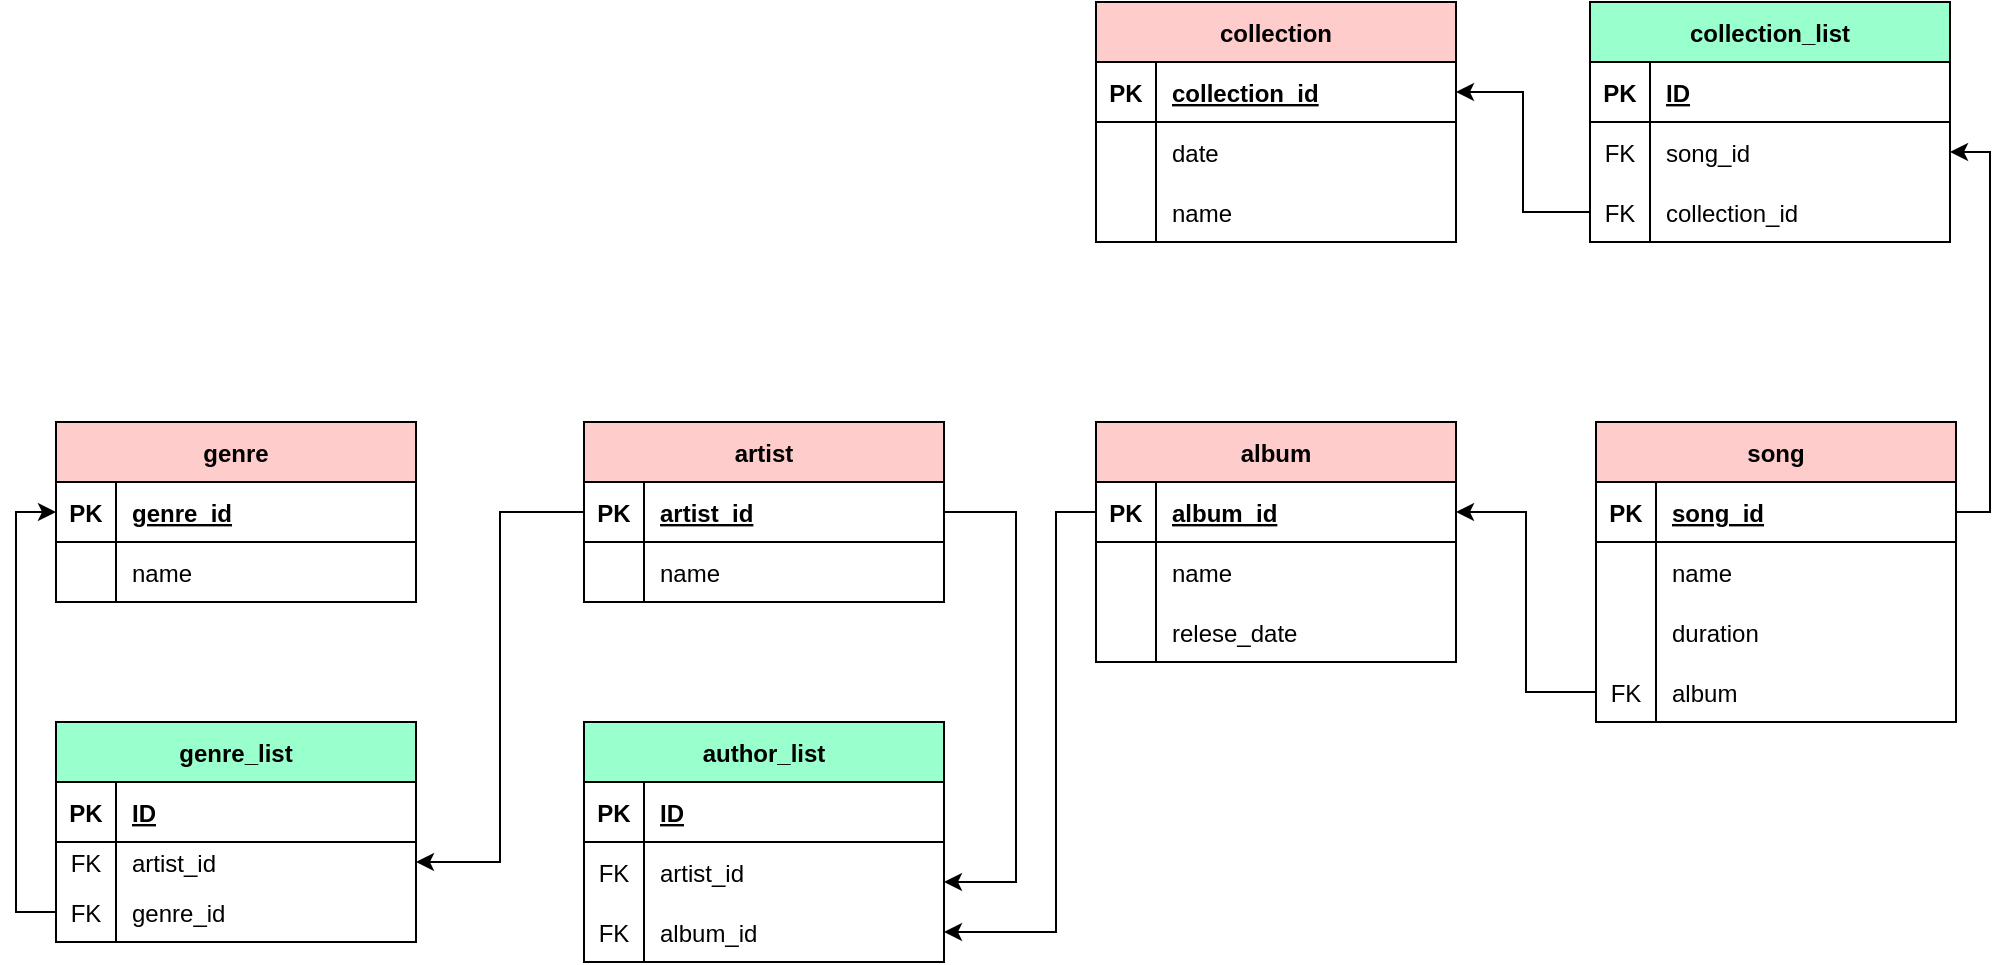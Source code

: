 <mxfile version="20.7.4" type="device"><diagram id="XSyGo_YGCCGRjNTPR-CR" name="Страница 1"><mxGraphModel dx="612" dy="834" grid="1" gridSize="10" guides="1" tooltips="1" connect="1" arrows="1" fold="1" page="1" pageScale="1" pageWidth="1654" pageHeight="1169" math="0" shadow="0"><root><mxCell id="0"/><mxCell id="1" parent="0"/><mxCell id="NCItcQ-mjdcvx6ryMg1X-1" value="genre" style="shape=table;startSize=30;container=1;collapsible=1;childLayout=tableLayout;fixedRows=1;rowLines=0;fontStyle=1;align=center;resizeLast=1;fillColor=#FFCCCC;" parent="1" vertex="1"><mxGeometry x="60" y="280" width="180" height="90" as="geometry"/></mxCell><mxCell id="NCItcQ-mjdcvx6ryMg1X-2" value="" style="shape=tableRow;horizontal=0;startSize=0;swimlaneHead=0;swimlaneBody=0;fillColor=none;collapsible=0;dropTarget=0;points=[[0,0.5],[1,0.5]];portConstraint=eastwest;top=0;left=0;right=0;bottom=1;" parent="NCItcQ-mjdcvx6ryMg1X-1" vertex="1"><mxGeometry y="30" width="180" height="30" as="geometry"/></mxCell><mxCell id="NCItcQ-mjdcvx6ryMg1X-3" value="PK" style="shape=partialRectangle;connectable=0;fillColor=none;top=0;left=0;bottom=0;right=0;fontStyle=1;overflow=hidden;" parent="NCItcQ-mjdcvx6ryMg1X-2" vertex="1"><mxGeometry width="30" height="30" as="geometry"><mxRectangle width="30" height="30" as="alternateBounds"/></mxGeometry></mxCell><mxCell id="NCItcQ-mjdcvx6ryMg1X-4" value="genre_id" style="shape=partialRectangle;connectable=0;fillColor=none;top=0;left=0;bottom=0;right=0;align=left;spacingLeft=6;fontStyle=5;overflow=hidden;" parent="NCItcQ-mjdcvx6ryMg1X-2" vertex="1"><mxGeometry x="30" width="150" height="30" as="geometry"><mxRectangle width="150" height="30" as="alternateBounds"/></mxGeometry></mxCell><mxCell id="NCItcQ-mjdcvx6ryMg1X-5" value="" style="shape=tableRow;horizontal=0;startSize=0;swimlaneHead=0;swimlaneBody=0;fillColor=none;collapsible=0;dropTarget=0;points=[[0,0.5],[1,0.5]];portConstraint=eastwest;top=0;left=0;right=0;bottom=0;" parent="NCItcQ-mjdcvx6ryMg1X-1" vertex="1"><mxGeometry y="60" width="180" height="30" as="geometry"/></mxCell><mxCell id="NCItcQ-mjdcvx6ryMg1X-6" value="" style="shape=partialRectangle;connectable=0;fillColor=none;top=0;left=0;bottom=0;right=0;editable=1;overflow=hidden;" parent="NCItcQ-mjdcvx6ryMg1X-5" vertex="1"><mxGeometry width="30" height="30" as="geometry"><mxRectangle width="30" height="30" as="alternateBounds"/></mxGeometry></mxCell><mxCell id="NCItcQ-mjdcvx6ryMg1X-7" value="name" style="shape=partialRectangle;connectable=0;fillColor=none;top=0;left=0;bottom=0;right=0;align=left;spacingLeft=6;overflow=hidden;" parent="NCItcQ-mjdcvx6ryMg1X-5" vertex="1"><mxGeometry x="30" width="150" height="30" as="geometry"><mxRectangle width="150" height="30" as="alternateBounds"/></mxGeometry></mxCell><mxCell id="NCItcQ-mjdcvx6ryMg1X-55" value="artist" style="shape=table;startSize=30;container=1;collapsible=1;childLayout=tableLayout;fixedRows=1;rowLines=0;fontStyle=1;align=center;resizeLast=1;fillColor=#FFCCCC;" parent="1" vertex="1"><mxGeometry x="324" y="280" width="180" height="90" as="geometry"/></mxCell><mxCell id="NCItcQ-mjdcvx6ryMg1X-56" value="" style="shape=tableRow;horizontal=0;startSize=0;swimlaneHead=0;swimlaneBody=0;fillColor=none;collapsible=0;dropTarget=0;points=[[0,0.5],[1,0.5]];portConstraint=eastwest;top=0;left=0;right=0;bottom=1;" parent="NCItcQ-mjdcvx6ryMg1X-55" vertex="1"><mxGeometry y="30" width="180" height="30" as="geometry"/></mxCell><mxCell id="NCItcQ-mjdcvx6ryMg1X-57" value="PK" style="shape=partialRectangle;connectable=0;fillColor=none;top=0;left=0;bottom=0;right=0;fontStyle=1;overflow=hidden;" parent="NCItcQ-mjdcvx6ryMg1X-56" vertex="1"><mxGeometry width="30" height="30" as="geometry"><mxRectangle width="30" height="30" as="alternateBounds"/></mxGeometry></mxCell><mxCell id="NCItcQ-mjdcvx6ryMg1X-58" value="artist_id" style="shape=partialRectangle;connectable=0;fillColor=none;top=0;left=0;bottom=0;right=0;align=left;spacingLeft=6;fontStyle=5;overflow=hidden;" parent="NCItcQ-mjdcvx6ryMg1X-56" vertex="1"><mxGeometry x="30" width="150" height="30" as="geometry"><mxRectangle width="150" height="30" as="alternateBounds"/></mxGeometry></mxCell><mxCell id="NCItcQ-mjdcvx6ryMg1X-59" value="" style="shape=tableRow;horizontal=0;startSize=0;swimlaneHead=0;swimlaneBody=0;fillColor=none;collapsible=0;dropTarget=0;points=[[0,0.5],[1,0.5]];portConstraint=eastwest;top=0;left=0;right=0;bottom=0;" parent="NCItcQ-mjdcvx6ryMg1X-55" vertex="1"><mxGeometry y="60" width="180" height="30" as="geometry"/></mxCell><mxCell id="NCItcQ-mjdcvx6ryMg1X-60" value="" style="shape=partialRectangle;connectable=0;fillColor=none;top=0;left=0;bottom=0;right=0;editable=1;overflow=hidden;" parent="NCItcQ-mjdcvx6ryMg1X-59" vertex="1"><mxGeometry width="30" height="30" as="geometry"><mxRectangle width="30" height="30" as="alternateBounds"/></mxGeometry></mxCell><mxCell id="NCItcQ-mjdcvx6ryMg1X-61" value="name" style="shape=partialRectangle;connectable=0;fillColor=none;top=0;left=0;bottom=0;right=0;align=left;spacingLeft=6;overflow=hidden;" parent="NCItcQ-mjdcvx6ryMg1X-59" vertex="1"><mxGeometry x="30" width="150" height="30" as="geometry"><mxRectangle width="150" height="30" as="alternateBounds"/></mxGeometry></mxCell><mxCell id="NCItcQ-mjdcvx6ryMg1X-68" value="album" style="shape=table;startSize=30;container=1;collapsible=1;childLayout=tableLayout;fixedRows=1;rowLines=0;fontStyle=1;align=center;resizeLast=1;fillColor=#FFCCCC;" parent="1" vertex="1"><mxGeometry x="580" y="280" width="180" height="120" as="geometry"/></mxCell><mxCell id="NCItcQ-mjdcvx6ryMg1X-69" value="" style="shape=tableRow;horizontal=0;startSize=0;swimlaneHead=0;swimlaneBody=0;fillColor=none;collapsible=0;dropTarget=0;points=[[0,0.5],[1,0.5]];portConstraint=eastwest;top=0;left=0;right=0;bottom=1;" parent="NCItcQ-mjdcvx6ryMg1X-68" vertex="1"><mxGeometry y="30" width="180" height="30" as="geometry"/></mxCell><mxCell id="NCItcQ-mjdcvx6ryMg1X-70" value="PK" style="shape=partialRectangle;connectable=0;fillColor=none;top=0;left=0;bottom=0;right=0;fontStyle=1;overflow=hidden;" parent="NCItcQ-mjdcvx6ryMg1X-69" vertex="1"><mxGeometry width="30" height="30" as="geometry"><mxRectangle width="30" height="30" as="alternateBounds"/></mxGeometry></mxCell><mxCell id="NCItcQ-mjdcvx6ryMg1X-71" value="album_id" style="shape=partialRectangle;connectable=0;fillColor=none;top=0;left=0;bottom=0;right=0;align=left;spacingLeft=6;fontStyle=5;overflow=hidden;" parent="NCItcQ-mjdcvx6ryMg1X-69" vertex="1"><mxGeometry x="30" width="150" height="30" as="geometry"><mxRectangle width="150" height="30" as="alternateBounds"/></mxGeometry></mxCell><mxCell id="NCItcQ-mjdcvx6ryMg1X-72" value="" style="shape=tableRow;horizontal=0;startSize=0;swimlaneHead=0;swimlaneBody=0;fillColor=none;collapsible=0;dropTarget=0;points=[[0,0.5],[1,0.5]];portConstraint=eastwest;top=0;left=0;right=0;bottom=0;" parent="NCItcQ-mjdcvx6ryMg1X-68" vertex="1"><mxGeometry y="60" width="180" height="30" as="geometry"/></mxCell><mxCell id="NCItcQ-mjdcvx6ryMg1X-73" value="" style="shape=partialRectangle;connectable=0;fillColor=none;top=0;left=0;bottom=0;right=0;editable=1;overflow=hidden;" parent="NCItcQ-mjdcvx6ryMg1X-72" vertex="1"><mxGeometry width="30" height="30" as="geometry"><mxRectangle width="30" height="30" as="alternateBounds"/></mxGeometry></mxCell><mxCell id="NCItcQ-mjdcvx6ryMg1X-74" value="name" style="shape=partialRectangle;connectable=0;fillColor=none;top=0;left=0;bottom=0;right=0;align=left;spacingLeft=6;overflow=hidden;" parent="NCItcQ-mjdcvx6ryMg1X-72" vertex="1"><mxGeometry x="30" width="150" height="30" as="geometry"><mxRectangle width="150" height="30" as="alternateBounds"/></mxGeometry></mxCell><mxCell id="NCItcQ-mjdcvx6ryMg1X-75" value="" style="shape=tableRow;horizontal=0;startSize=0;swimlaneHead=0;swimlaneBody=0;fillColor=none;collapsible=0;dropTarget=0;points=[[0,0.5],[1,0.5]];portConstraint=eastwest;top=0;left=0;right=0;bottom=0;" parent="NCItcQ-mjdcvx6ryMg1X-68" vertex="1"><mxGeometry y="90" width="180" height="30" as="geometry"/></mxCell><mxCell id="NCItcQ-mjdcvx6ryMg1X-76" value="" style="shape=partialRectangle;connectable=0;fillColor=none;top=0;left=0;bottom=0;right=0;editable=1;overflow=hidden;" parent="NCItcQ-mjdcvx6ryMg1X-75" vertex="1"><mxGeometry width="30" height="30" as="geometry"><mxRectangle width="30" height="30" as="alternateBounds"/></mxGeometry></mxCell><mxCell id="NCItcQ-mjdcvx6ryMg1X-77" value="relese_date" style="shape=partialRectangle;connectable=0;fillColor=none;top=0;left=0;bottom=0;right=0;align=left;spacingLeft=6;overflow=hidden;" parent="NCItcQ-mjdcvx6ryMg1X-75" vertex="1"><mxGeometry x="30" width="150" height="30" as="geometry"><mxRectangle width="150" height="30" as="alternateBounds"/></mxGeometry></mxCell><mxCell id="NCItcQ-mjdcvx6ryMg1X-81" value="song" style="shape=table;startSize=30;container=1;collapsible=1;childLayout=tableLayout;fixedRows=1;rowLines=0;fontStyle=1;align=center;resizeLast=1;fillColor=#FFCCCC;" parent="1" vertex="1"><mxGeometry x="830" y="280" width="180" height="150" as="geometry"/></mxCell><mxCell id="NCItcQ-mjdcvx6ryMg1X-82" value="" style="shape=tableRow;horizontal=0;startSize=0;swimlaneHead=0;swimlaneBody=0;fillColor=none;collapsible=0;dropTarget=0;points=[[0,0.5],[1,0.5]];portConstraint=eastwest;top=0;left=0;right=0;bottom=1;" parent="NCItcQ-mjdcvx6ryMg1X-81" vertex="1"><mxGeometry y="30" width="180" height="30" as="geometry"/></mxCell><mxCell id="NCItcQ-mjdcvx6ryMg1X-83" value="PK" style="shape=partialRectangle;connectable=0;fillColor=none;top=0;left=0;bottom=0;right=0;fontStyle=1;overflow=hidden;" parent="NCItcQ-mjdcvx6ryMg1X-82" vertex="1"><mxGeometry width="30" height="30" as="geometry"><mxRectangle width="30" height="30" as="alternateBounds"/></mxGeometry></mxCell><mxCell id="NCItcQ-mjdcvx6ryMg1X-84" value="song_id" style="shape=partialRectangle;connectable=0;fillColor=none;top=0;left=0;bottom=0;right=0;align=left;spacingLeft=6;fontStyle=5;overflow=hidden;" parent="NCItcQ-mjdcvx6ryMg1X-82" vertex="1"><mxGeometry x="30" width="150" height="30" as="geometry"><mxRectangle width="150" height="30" as="alternateBounds"/></mxGeometry></mxCell><mxCell id="NCItcQ-mjdcvx6ryMg1X-85" value="" style="shape=tableRow;horizontal=0;startSize=0;swimlaneHead=0;swimlaneBody=0;fillColor=none;collapsible=0;dropTarget=0;points=[[0,0.5],[1,0.5]];portConstraint=eastwest;top=0;left=0;right=0;bottom=0;" parent="NCItcQ-mjdcvx6ryMg1X-81" vertex="1"><mxGeometry y="60" width="180" height="30" as="geometry"/></mxCell><mxCell id="NCItcQ-mjdcvx6ryMg1X-86" value="" style="shape=partialRectangle;connectable=0;fillColor=none;top=0;left=0;bottom=0;right=0;editable=1;overflow=hidden;" parent="NCItcQ-mjdcvx6ryMg1X-85" vertex="1"><mxGeometry width="30" height="30" as="geometry"><mxRectangle width="30" height="30" as="alternateBounds"/></mxGeometry></mxCell><mxCell id="NCItcQ-mjdcvx6ryMg1X-87" value="name" style="shape=partialRectangle;connectable=0;fillColor=none;top=0;left=0;bottom=0;right=0;align=left;spacingLeft=6;overflow=hidden;" parent="NCItcQ-mjdcvx6ryMg1X-85" vertex="1"><mxGeometry x="30" width="150" height="30" as="geometry"><mxRectangle width="150" height="30" as="alternateBounds"/></mxGeometry></mxCell><mxCell id="NCItcQ-mjdcvx6ryMg1X-88" value="" style="shape=tableRow;horizontal=0;startSize=0;swimlaneHead=0;swimlaneBody=0;fillColor=none;collapsible=0;dropTarget=0;points=[[0,0.5],[1,0.5]];portConstraint=eastwest;top=0;left=0;right=0;bottom=0;" parent="NCItcQ-mjdcvx6ryMg1X-81" vertex="1"><mxGeometry y="90" width="180" height="30" as="geometry"/></mxCell><mxCell id="NCItcQ-mjdcvx6ryMg1X-89" value="" style="shape=partialRectangle;connectable=0;fillColor=none;top=0;left=0;bottom=0;right=0;editable=1;overflow=hidden;" parent="NCItcQ-mjdcvx6ryMg1X-88" vertex="1"><mxGeometry width="30" height="30" as="geometry"><mxRectangle width="30" height="30" as="alternateBounds"/></mxGeometry></mxCell><mxCell id="NCItcQ-mjdcvx6ryMg1X-90" value="duration" style="shape=partialRectangle;connectable=0;fillColor=none;top=0;left=0;bottom=0;right=0;align=left;spacingLeft=6;overflow=hidden;" parent="NCItcQ-mjdcvx6ryMg1X-88" vertex="1"><mxGeometry x="30" width="150" height="30" as="geometry"><mxRectangle width="150" height="30" as="alternateBounds"/></mxGeometry></mxCell><mxCell id="NCItcQ-mjdcvx6ryMg1X-91" value="" style="shape=tableRow;horizontal=0;startSize=0;swimlaneHead=0;swimlaneBody=0;fillColor=none;collapsible=0;dropTarget=0;points=[[0,0.5],[1,0.5]];portConstraint=eastwest;top=0;left=0;right=0;bottom=0;" parent="NCItcQ-mjdcvx6ryMg1X-81" vertex="1"><mxGeometry y="120" width="180" height="30" as="geometry"/></mxCell><mxCell id="NCItcQ-mjdcvx6ryMg1X-92" value="FK" style="shape=partialRectangle;connectable=0;fillColor=none;top=0;left=0;bottom=0;right=0;editable=1;overflow=hidden;" parent="NCItcQ-mjdcvx6ryMg1X-91" vertex="1"><mxGeometry width="30" height="30" as="geometry"><mxRectangle width="30" height="30" as="alternateBounds"/></mxGeometry></mxCell><mxCell id="NCItcQ-mjdcvx6ryMg1X-93" value="album" style="shape=partialRectangle;connectable=0;fillColor=none;top=0;left=0;bottom=0;right=0;align=left;spacingLeft=6;overflow=hidden;" parent="NCItcQ-mjdcvx6ryMg1X-91" vertex="1"><mxGeometry x="30" width="150" height="30" as="geometry"><mxRectangle width="150" height="30" as="alternateBounds"/></mxGeometry></mxCell><mxCell id="IyVjji2l2iUFui1XJ6LM-115" style="edgeStyle=orthogonalEdgeStyle;rounded=0;orthogonalLoop=1;jettySize=auto;html=1;entryX=0;entryY=0.5;entryDx=0;entryDy=0;" parent="1" source="NCItcQ-mjdcvx6ryMg1X-94" target="NCItcQ-mjdcvx6ryMg1X-56" edge="1"><mxGeometry relative="1" as="geometry"><mxPoint x="310" y="220" as="targetPoint"/><Array as="points"><mxPoint x="40" y="385"/><mxPoint x="40" y="240"/><mxPoint x="310" y="240"/><mxPoint x="310" y="325"/></Array></mxGeometry></mxCell><mxCell id="kIKxyVvxu6UEnYLO3M-x-33" value="collection" style="shape=table;startSize=30;container=1;collapsible=1;childLayout=tableLayout;fixedRows=1;rowLines=0;fontStyle=1;align=center;resizeLast=1;fillColor=#FFCCCC;" parent="1" vertex="1"><mxGeometry x="580" y="70" width="180" height="120" as="geometry"/></mxCell><mxCell id="kIKxyVvxu6UEnYLO3M-x-34" value="" style="shape=tableRow;horizontal=0;startSize=0;swimlaneHead=0;swimlaneBody=0;fillColor=none;collapsible=0;dropTarget=0;points=[[0,0.5],[1,0.5]];portConstraint=eastwest;top=0;left=0;right=0;bottom=1;" parent="kIKxyVvxu6UEnYLO3M-x-33" vertex="1"><mxGeometry y="30" width="180" height="30" as="geometry"/></mxCell><mxCell id="kIKxyVvxu6UEnYLO3M-x-35" value="PK" style="shape=partialRectangle;connectable=0;fillColor=none;top=0;left=0;bottom=0;right=0;fontStyle=1;overflow=hidden;" parent="kIKxyVvxu6UEnYLO3M-x-34" vertex="1"><mxGeometry width="30" height="30" as="geometry"><mxRectangle width="30" height="30" as="alternateBounds"/></mxGeometry></mxCell><mxCell id="kIKxyVvxu6UEnYLO3M-x-36" value="collection_id" style="shape=partialRectangle;connectable=0;fillColor=none;top=0;left=0;bottom=0;right=0;align=left;spacingLeft=6;fontStyle=5;overflow=hidden;" parent="kIKxyVvxu6UEnYLO3M-x-34" vertex="1"><mxGeometry x="30" width="150" height="30" as="geometry"><mxRectangle width="150" height="30" as="alternateBounds"/></mxGeometry></mxCell><mxCell id="kIKxyVvxu6UEnYLO3M-x-37" value="" style="shape=tableRow;horizontal=0;startSize=0;swimlaneHead=0;swimlaneBody=0;fillColor=none;collapsible=0;dropTarget=0;points=[[0,0.5],[1,0.5]];portConstraint=eastwest;top=0;left=0;right=0;bottom=0;" parent="kIKxyVvxu6UEnYLO3M-x-33" vertex="1"><mxGeometry y="60" width="180" height="30" as="geometry"/></mxCell><mxCell id="kIKxyVvxu6UEnYLO3M-x-38" value="" style="shape=partialRectangle;connectable=0;fillColor=none;top=0;left=0;bottom=0;right=0;editable=1;overflow=hidden;" parent="kIKxyVvxu6UEnYLO3M-x-37" vertex="1"><mxGeometry width="30" height="30" as="geometry"><mxRectangle width="30" height="30" as="alternateBounds"/></mxGeometry></mxCell><mxCell id="kIKxyVvxu6UEnYLO3M-x-39" value="date" style="shape=partialRectangle;connectable=0;fillColor=none;top=0;left=0;bottom=0;right=0;align=left;spacingLeft=6;overflow=hidden;" parent="kIKxyVvxu6UEnYLO3M-x-37" vertex="1"><mxGeometry x="30" width="150" height="30" as="geometry"><mxRectangle width="150" height="30" as="alternateBounds"/></mxGeometry></mxCell><mxCell id="kIKxyVvxu6UEnYLO3M-x-40" value="" style="shape=tableRow;horizontal=0;startSize=0;swimlaneHead=0;swimlaneBody=0;fillColor=none;collapsible=0;dropTarget=0;points=[[0,0.5],[1,0.5]];portConstraint=eastwest;top=0;left=0;right=0;bottom=0;" parent="kIKxyVvxu6UEnYLO3M-x-33" vertex="1"><mxGeometry y="90" width="180" height="30" as="geometry"/></mxCell><mxCell id="kIKxyVvxu6UEnYLO3M-x-41" value="" style="shape=partialRectangle;connectable=0;fillColor=none;top=0;left=0;bottom=0;right=0;editable=1;overflow=hidden;" parent="kIKxyVvxu6UEnYLO3M-x-40" vertex="1"><mxGeometry width="30" height="30" as="geometry"><mxRectangle width="30" height="30" as="alternateBounds"/></mxGeometry></mxCell><mxCell id="kIKxyVvxu6UEnYLO3M-x-42" value="name" style="shape=partialRectangle;connectable=0;fillColor=none;top=0;left=0;bottom=0;right=0;align=left;spacingLeft=6;overflow=hidden;" parent="kIKxyVvxu6UEnYLO3M-x-40" vertex="1"><mxGeometry x="30" width="150" height="30" as="geometry"><mxRectangle width="150" height="30" as="alternateBounds"/></mxGeometry></mxCell><mxCell id="LZqbWoapHqAm9t1O-W8l-1" style="edgeStyle=orthogonalEdgeStyle;rounded=0;orthogonalLoop=1;jettySize=auto;html=1;entryX=1;entryY=0.5;entryDx=0;entryDy=0;" edge="1" parent="1" source="NCItcQ-mjdcvx6ryMg1X-62" target="NCItcQ-mjdcvx6ryMg1X-2"><mxGeometry relative="1" as="geometry"/></mxCell><mxCell id="LZqbWoapHqAm9t1O-W8l-3" style="edgeStyle=orthogonalEdgeStyle;rounded=0;orthogonalLoop=1;jettySize=auto;html=1;" edge="1" parent="1" source="NCItcQ-mjdcvx6ryMg1X-91" target="NCItcQ-mjdcvx6ryMg1X-69"><mxGeometry relative="1" as="geometry"/></mxCell><mxCell id="LZqbWoapHqAm9t1O-W8l-8" value="genre_list" style="shape=table;startSize=30;container=1;collapsible=1;childLayout=tableLayout;fixedRows=1;rowLines=0;fontStyle=1;align=center;resizeLast=1;fillColor=#99FFCC;" vertex="1" parent="1"><mxGeometry x="60" y="430" width="180" height="110.0" as="geometry"/></mxCell><mxCell id="LZqbWoapHqAm9t1O-W8l-9" value="" style="shape=tableRow;horizontal=0;startSize=0;swimlaneHead=0;swimlaneBody=0;fillColor=none;collapsible=0;dropTarget=0;points=[[0,0.5],[1,0.5]];portConstraint=eastwest;top=0;left=0;right=0;bottom=1;" vertex="1" parent="LZqbWoapHqAm9t1O-W8l-8"><mxGeometry y="30" width="180" height="30" as="geometry"/></mxCell><mxCell id="LZqbWoapHqAm9t1O-W8l-10" value="PK" style="shape=partialRectangle;connectable=0;fillColor=none;top=0;left=0;bottom=0;right=0;fontStyle=1;overflow=hidden;" vertex="1" parent="LZqbWoapHqAm9t1O-W8l-9"><mxGeometry width="30" height="30" as="geometry"><mxRectangle width="30" height="30" as="alternateBounds"/></mxGeometry></mxCell><mxCell id="LZqbWoapHqAm9t1O-W8l-11" value="ID" style="shape=partialRectangle;connectable=0;fillColor=none;top=0;left=0;bottom=0;right=0;align=left;spacingLeft=6;fontStyle=5;overflow=hidden;" vertex="1" parent="LZqbWoapHqAm9t1O-W8l-9"><mxGeometry x="30" width="150" height="30" as="geometry"><mxRectangle width="150" height="30" as="alternateBounds"/></mxGeometry></mxCell><mxCell id="LZqbWoapHqAm9t1O-W8l-12" value="" style="shape=tableRow;horizontal=0;startSize=0;swimlaneHead=0;swimlaneBody=0;fillColor=none;collapsible=0;dropTarget=0;points=[[0,0.5],[1,0.5]];portConstraint=eastwest;top=0;left=0;right=0;bottom=0;" vertex="1" parent="LZqbWoapHqAm9t1O-W8l-8"><mxGeometry y="60" width="180" height="20" as="geometry"/></mxCell><mxCell id="LZqbWoapHqAm9t1O-W8l-13" value="FK" style="shape=partialRectangle;connectable=0;fillColor=none;top=0;left=0;bottom=0;right=0;editable=1;overflow=hidden;" vertex="1" parent="LZqbWoapHqAm9t1O-W8l-12"><mxGeometry width="30" height="20" as="geometry"><mxRectangle width="30" height="20" as="alternateBounds"/></mxGeometry></mxCell><mxCell id="LZqbWoapHqAm9t1O-W8l-14" value="artist_id" style="shape=partialRectangle;connectable=0;fillColor=none;top=0;left=0;bottom=0;right=0;align=left;spacingLeft=6;overflow=hidden;" vertex="1" parent="LZqbWoapHqAm9t1O-W8l-12"><mxGeometry x="30" width="150" height="20" as="geometry"><mxRectangle width="150" height="20" as="alternateBounds"/></mxGeometry></mxCell><mxCell id="LZqbWoapHqAm9t1O-W8l-15" value="" style="shape=tableRow;horizontal=0;startSize=0;swimlaneHead=0;swimlaneBody=0;fillColor=none;collapsible=0;dropTarget=0;points=[[0,0.5],[1,0.5]];portConstraint=eastwest;top=0;left=0;right=0;bottom=0;" vertex="1" parent="LZqbWoapHqAm9t1O-W8l-8"><mxGeometry y="80" width="180" height="30" as="geometry"/></mxCell><mxCell id="LZqbWoapHqAm9t1O-W8l-16" value="FK" style="shape=partialRectangle;connectable=0;fillColor=none;top=0;left=0;bottom=0;right=0;editable=1;overflow=hidden;" vertex="1" parent="LZqbWoapHqAm9t1O-W8l-15"><mxGeometry width="30" height="30" as="geometry"><mxRectangle width="30" height="30" as="alternateBounds"/></mxGeometry></mxCell><mxCell id="LZqbWoapHqAm9t1O-W8l-17" value="genre_id" style="shape=partialRectangle;connectable=0;fillColor=none;top=0;left=0;bottom=0;right=0;align=left;spacingLeft=6;overflow=hidden;" vertex="1" parent="LZqbWoapHqAm9t1O-W8l-15"><mxGeometry x="30" width="150" height="30" as="geometry"><mxRectangle width="150" height="30" as="alternateBounds"/></mxGeometry></mxCell><mxCell id="LZqbWoapHqAm9t1O-W8l-29" style="edgeStyle=orthogonalEdgeStyle;rounded=0;orthogonalLoop=1;jettySize=auto;html=1;entryX=0;entryY=0.5;entryDx=0;entryDy=0;" edge="1" parent="1" source="LZqbWoapHqAm9t1O-W8l-15" target="NCItcQ-mjdcvx6ryMg1X-2"><mxGeometry relative="1" as="geometry"/></mxCell><mxCell id="LZqbWoapHqAm9t1O-W8l-30" value="author_list" style="shape=table;startSize=30;container=1;collapsible=1;childLayout=tableLayout;fixedRows=1;rowLines=0;fontStyle=1;align=center;resizeLast=1;fillColor=#99FFCC;" vertex="1" parent="1"><mxGeometry x="324" y="430" width="180" height="120" as="geometry"/></mxCell><mxCell id="LZqbWoapHqAm9t1O-W8l-31" value="" style="shape=tableRow;horizontal=0;startSize=0;swimlaneHead=0;swimlaneBody=0;fillColor=none;collapsible=0;dropTarget=0;points=[[0,0.5],[1,0.5]];portConstraint=eastwest;top=0;left=0;right=0;bottom=1;" vertex="1" parent="LZqbWoapHqAm9t1O-W8l-30"><mxGeometry y="30" width="180" height="30" as="geometry"/></mxCell><mxCell id="LZqbWoapHqAm9t1O-W8l-32" value="PK" style="shape=partialRectangle;connectable=0;fillColor=none;top=0;left=0;bottom=0;right=0;fontStyle=1;overflow=hidden;" vertex="1" parent="LZqbWoapHqAm9t1O-W8l-31"><mxGeometry width="30" height="30" as="geometry"><mxRectangle width="30" height="30" as="alternateBounds"/></mxGeometry></mxCell><mxCell id="LZqbWoapHqAm9t1O-W8l-33" value="ID" style="shape=partialRectangle;connectable=0;fillColor=none;top=0;left=0;bottom=0;right=0;align=left;spacingLeft=6;fontStyle=5;overflow=hidden;" vertex="1" parent="LZqbWoapHqAm9t1O-W8l-31"><mxGeometry x="30" width="150" height="30" as="geometry"><mxRectangle width="150" height="30" as="alternateBounds"/></mxGeometry></mxCell><mxCell id="LZqbWoapHqAm9t1O-W8l-34" value="" style="shape=tableRow;horizontal=0;startSize=0;swimlaneHead=0;swimlaneBody=0;fillColor=none;collapsible=0;dropTarget=0;points=[[0,0.5],[1,0.5]];portConstraint=eastwest;top=0;left=0;right=0;bottom=0;" vertex="1" parent="LZqbWoapHqAm9t1O-W8l-30"><mxGeometry y="60" width="180" height="30" as="geometry"/></mxCell><mxCell id="LZqbWoapHqAm9t1O-W8l-35" value="FK" style="shape=partialRectangle;connectable=0;fillColor=none;top=0;left=0;bottom=0;right=0;editable=1;overflow=hidden;" vertex="1" parent="LZqbWoapHqAm9t1O-W8l-34"><mxGeometry width="30" height="30" as="geometry"><mxRectangle width="30" height="30" as="alternateBounds"/></mxGeometry></mxCell><mxCell id="LZqbWoapHqAm9t1O-W8l-36" value="artist_id" style="shape=partialRectangle;connectable=0;fillColor=none;top=0;left=0;bottom=0;right=0;align=left;spacingLeft=6;overflow=hidden;" vertex="1" parent="LZqbWoapHqAm9t1O-W8l-34"><mxGeometry x="30" width="150" height="30" as="geometry"><mxRectangle width="150" height="30" as="alternateBounds"/></mxGeometry></mxCell><mxCell id="LZqbWoapHqAm9t1O-W8l-37" value="" style="shape=tableRow;horizontal=0;startSize=0;swimlaneHead=0;swimlaneBody=0;fillColor=none;collapsible=0;dropTarget=0;points=[[0,0.5],[1,0.5]];portConstraint=eastwest;top=0;left=0;right=0;bottom=0;" vertex="1" parent="LZqbWoapHqAm9t1O-W8l-30"><mxGeometry y="90" width="180" height="30" as="geometry"/></mxCell><mxCell id="LZqbWoapHqAm9t1O-W8l-38" value="FK" style="shape=partialRectangle;connectable=0;fillColor=none;top=0;left=0;bottom=0;right=0;editable=1;overflow=hidden;" vertex="1" parent="LZqbWoapHqAm9t1O-W8l-37"><mxGeometry width="30" height="30" as="geometry"><mxRectangle width="30" height="30" as="alternateBounds"/></mxGeometry></mxCell><mxCell id="LZqbWoapHqAm9t1O-W8l-39" value="album_id" style="shape=partialRectangle;connectable=0;fillColor=none;top=0;left=0;bottom=0;right=0;align=left;spacingLeft=6;overflow=hidden;" vertex="1" parent="LZqbWoapHqAm9t1O-W8l-37"><mxGeometry x="30" width="150" height="30" as="geometry"><mxRectangle width="150" height="30" as="alternateBounds"/></mxGeometry></mxCell><mxCell id="LZqbWoapHqAm9t1O-W8l-43" style="edgeStyle=orthogonalEdgeStyle;rounded=0;orthogonalLoop=1;jettySize=auto;html=1;" edge="1" parent="1" source="NCItcQ-mjdcvx6ryMg1X-56" target="LZqbWoapHqAm9t1O-W8l-34"><mxGeometry x="0.042" y="226" relative="1" as="geometry"><mxPoint x="500" y="525" as="targetPoint"/><Array as="points"><mxPoint x="540" y="325"/><mxPoint x="540" y="510"/></Array><mxPoint as="offset"/></mxGeometry></mxCell><mxCell id="LZqbWoapHqAm9t1O-W8l-44" style="edgeStyle=orthogonalEdgeStyle;rounded=0;orthogonalLoop=1;jettySize=auto;html=1;entryX=1;entryY=0.5;entryDx=0;entryDy=0;" edge="1" parent="1" source="NCItcQ-mjdcvx6ryMg1X-69" target="LZqbWoapHqAm9t1O-W8l-37"><mxGeometry relative="1" as="geometry"><Array as="points"><mxPoint x="560" y="325"/><mxPoint x="560" y="535"/></Array></mxGeometry></mxCell><mxCell id="LZqbWoapHqAm9t1O-W8l-45" value="collection_list" style="shape=table;startSize=30;container=1;collapsible=1;childLayout=tableLayout;fixedRows=1;rowLines=0;fontStyle=1;align=center;resizeLast=1;fillColor=#99FFCC;" vertex="1" parent="1"><mxGeometry x="827" y="70" width="180" height="120" as="geometry"/></mxCell><mxCell id="LZqbWoapHqAm9t1O-W8l-46" value="" style="shape=tableRow;horizontal=0;startSize=0;swimlaneHead=0;swimlaneBody=0;fillColor=none;collapsible=0;dropTarget=0;points=[[0,0.5],[1,0.5]];portConstraint=eastwest;top=0;left=0;right=0;bottom=1;" vertex="1" parent="LZqbWoapHqAm9t1O-W8l-45"><mxGeometry y="30" width="180" height="30" as="geometry"/></mxCell><mxCell id="LZqbWoapHqAm9t1O-W8l-47" value="PK" style="shape=partialRectangle;connectable=0;fillColor=none;top=0;left=0;bottom=0;right=0;fontStyle=1;overflow=hidden;" vertex="1" parent="LZqbWoapHqAm9t1O-W8l-46"><mxGeometry width="30" height="30" as="geometry"><mxRectangle width="30" height="30" as="alternateBounds"/></mxGeometry></mxCell><mxCell id="LZqbWoapHqAm9t1O-W8l-48" value="ID" style="shape=partialRectangle;connectable=0;fillColor=none;top=0;left=0;bottom=0;right=0;align=left;spacingLeft=6;fontStyle=5;overflow=hidden;" vertex="1" parent="LZqbWoapHqAm9t1O-W8l-46"><mxGeometry x="30" width="150" height="30" as="geometry"><mxRectangle width="150" height="30" as="alternateBounds"/></mxGeometry></mxCell><mxCell id="LZqbWoapHqAm9t1O-W8l-49" value="" style="shape=tableRow;horizontal=0;startSize=0;swimlaneHead=0;swimlaneBody=0;fillColor=none;collapsible=0;dropTarget=0;points=[[0,0.5],[1,0.5]];portConstraint=eastwest;top=0;left=0;right=0;bottom=0;" vertex="1" parent="LZqbWoapHqAm9t1O-W8l-45"><mxGeometry y="60" width="180" height="30" as="geometry"/></mxCell><mxCell id="LZqbWoapHqAm9t1O-W8l-50" value="FK" style="shape=partialRectangle;connectable=0;fillColor=none;top=0;left=0;bottom=0;right=0;editable=1;overflow=hidden;" vertex="1" parent="LZqbWoapHqAm9t1O-W8l-49"><mxGeometry width="30" height="30" as="geometry"><mxRectangle width="30" height="30" as="alternateBounds"/></mxGeometry></mxCell><mxCell id="LZqbWoapHqAm9t1O-W8l-51" value="song_id" style="shape=partialRectangle;connectable=0;fillColor=none;top=0;left=0;bottom=0;right=0;align=left;spacingLeft=6;overflow=hidden;" vertex="1" parent="LZqbWoapHqAm9t1O-W8l-49"><mxGeometry x="30" width="150" height="30" as="geometry"><mxRectangle width="150" height="30" as="alternateBounds"/></mxGeometry></mxCell><mxCell id="LZqbWoapHqAm9t1O-W8l-52" value="" style="shape=tableRow;horizontal=0;startSize=0;swimlaneHead=0;swimlaneBody=0;fillColor=none;collapsible=0;dropTarget=0;points=[[0,0.5],[1,0.5]];portConstraint=eastwest;top=0;left=0;right=0;bottom=0;" vertex="1" parent="LZqbWoapHqAm9t1O-W8l-45"><mxGeometry y="90" width="180" height="30" as="geometry"/></mxCell><mxCell id="LZqbWoapHqAm9t1O-W8l-53" value="FK" style="shape=partialRectangle;connectable=0;fillColor=none;top=0;left=0;bottom=0;right=0;editable=1;overflow=hidden;" vertex="1" parent="LZqbWoapHqAm9t1O-W8l-52"><mxGeometry width="30" height="30" as="geometry"><mxRectangle width="30" height="30" as="alternateBounds"/></mxGeometry></mxCell><mxCell id="LZqbWoapHqAm9t1O-W8l-54" value="collection_id" style="shape=partialRectangle;connectable=0;fillColor=none;top=0;left=0;bottom=0;right=0;align=left;spacingLeft=6;overflow=hidden;" vertex="1" parent="LZqbWoapHqAm9t1O-W8l-52"><mxGeometry x="30" width="150" height="30" as="geometry"><mxRectangle width="150" height="30" as="alternateBounds"/></mxGeometry></mxCell><mxCell id="LZqbWoapHqAm9t1O-W8l-60" style="edgeStyle=orthogonalEdgeStyle;rounded=0;orthogonalLoop=1;jettySize=auto;html=1;entryX=1;entryY=0.5;entryDx=0;entryDy=0;" edge="1" parent="1" source="LZqbWoapHqAm9t1O-W8l-52" target="kIKxyVvxu6UEnYLO3M-x-34"><mxGeometry relative="1" as="geometry"/></mxCell><mxCell id="LZqbWoapHqAm9t1O-W8l-61" style="edgeStyle=orthogonalEdgeStyle;rounded=0;orthogonalLoop=1;jettySize=auto;html=1;entryX=1;entryY=0.5;entryDx=0;entryDy=0;" edge="1" parent="1" source="NCItcQ-mjdcvx6ryMg1X-82" target="LZqbWoapHqAm9t1O-W8l-49"><mxGeometry relative="1" as="geometry"><Array as="points"><mxPoint x="1027" y="325"/><mxPoint x="1027" y="145"/></Array></mxGeometry></mxCell><mxCell id="LZqbWoapHqAm9t1O-W8l-63" style="edgeStyle=orthogonalEdgeStyle;rounded=0;orthogonalLoop=1;jettySize=auto;html=1;entryX=1;entryY=0.5;entryDx=0;entryDy=0;" edge="1" parent="1" source="NCItcQ-mjdcvx6ryMg1X-56" target="LZqbWoapHqAm9t1O-W8l-12"><mxGeometry relative="1" as="geometry"/></mxCell></root></mxGraphModel></diagram></mxfile>